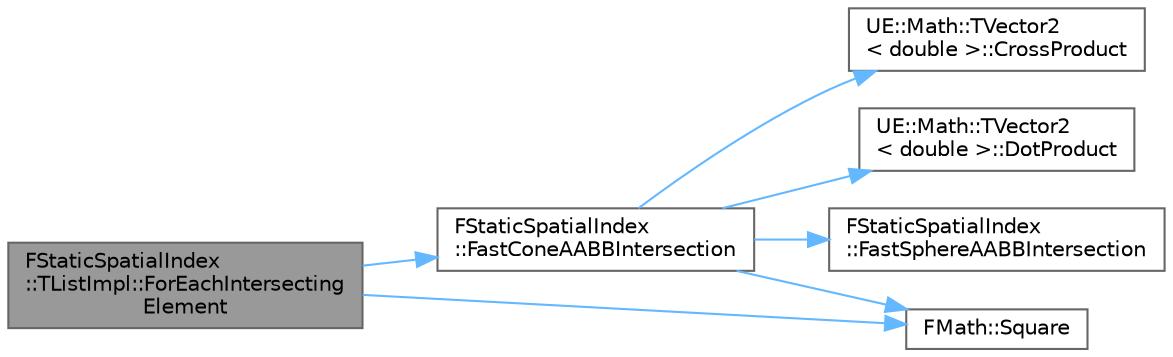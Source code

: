 digraph "FStaticSpatialIndex::TListImpl::ForEachIntersectingElement"
{
 // INTERACTIVE_SVG=YES
 // LATEX_PDF_SIZE
  bgcolor="transparent";
  edge [fontname=Helvetica,fontsize=10,labelfontname=Helvetica,labelfontsize=10];
  node [fontname=Helvetica,fontsize=10,shape=box,height=0.2,width=0.4];
  rankdir="LR";
  Node1 [id="Node000001",label="FStaticSpatialIndex\l::TListImpl::ForEachIntersecting\lElement",height=0.2,width=0.4,color="gray40", fillcolor="grey60", style="filled", fontcolor="black",tooltip=" "];
  Node1 -> Node2 [id="edge1_Node000001_Node000002",color="steelblue1",style="solid",tooltip=" "];
  Node2 [id="Node000002",label="FStaticSpatialIndex\l::FastConeAABBIntersection",height=0.2,width=0.4,color="grey40", fillcolor="white", style="filled",URL="$db/d7a/namespaceFStaticSpatialIndex.html#af1e56a01412ee4479fbef9c18a8d65e4",tooltip=" "];
  Node2 -> Node3 [id="edge2_Node000002_Node000003",color="steelblue1",style="solid",tooltip=" "];
  Node3 [id="Node000003",label="UE::Math::TVector2\l\< double \>::CrossProduct",height=0.2,width=0.4,color="grey40", fillcolor="white", style="filled",URL="$d2/d80/structUE_1_1Math_1_1TVector2.html#af8a22b8f8de7be231d58a9cbe788c0a7",tooltip=" "];
  Node2 -> Node4 [id="edge3_Node000002_Node000004",color="steelblue1",style="solid",tooltip=" "];
  Node4 [id="Node000004",label="UE::Math::TVector2\l\< double \>::DotProduct",height=0.2,width=0.4,color="grey40", fillcolor="white", style="filled",URL="$d2/d80/structUE_1_1Math_1_1TVector2.html#a715b99399874d5a31bb4d2b358951ccd",tooltip=" "];
  Node2 -> Node5 [id="edge4_Node000002_Node000005",color="steelblue1",style="solid",tooltip=" "];
  Node5 [id="Node000005",label="FStaticSpatialIndex\l::FastSphereAABBIntersection",height=0.2,width=0.4,color="grey40", fillcolor="white", style="filled",URL="$db/d7a/namespaceFStaticSpatialIndex.html#a98b8793596bc361b6889e6fb06f5526c",tooltip=" "];
  Node2 -> Node6 [id="edge5_Node000002_Node000006",color="steelblue1",style="solid",tooltip=" "];
  Node6 [id="Node000006",label="FMath::Square",height=0.2,width=0.4,color="grey40", fillcolor="white", style="filled",URL="$dc/d20/structFMath.html#a75ab76fcf6b3ba793913464f8798ea6b",tooltip="Multiples value by itself."];
  Node1 -> Node6 [id="edge6_Node000001_Node000006",color="steelblue1",style="solid",tooltip=" "];
}
